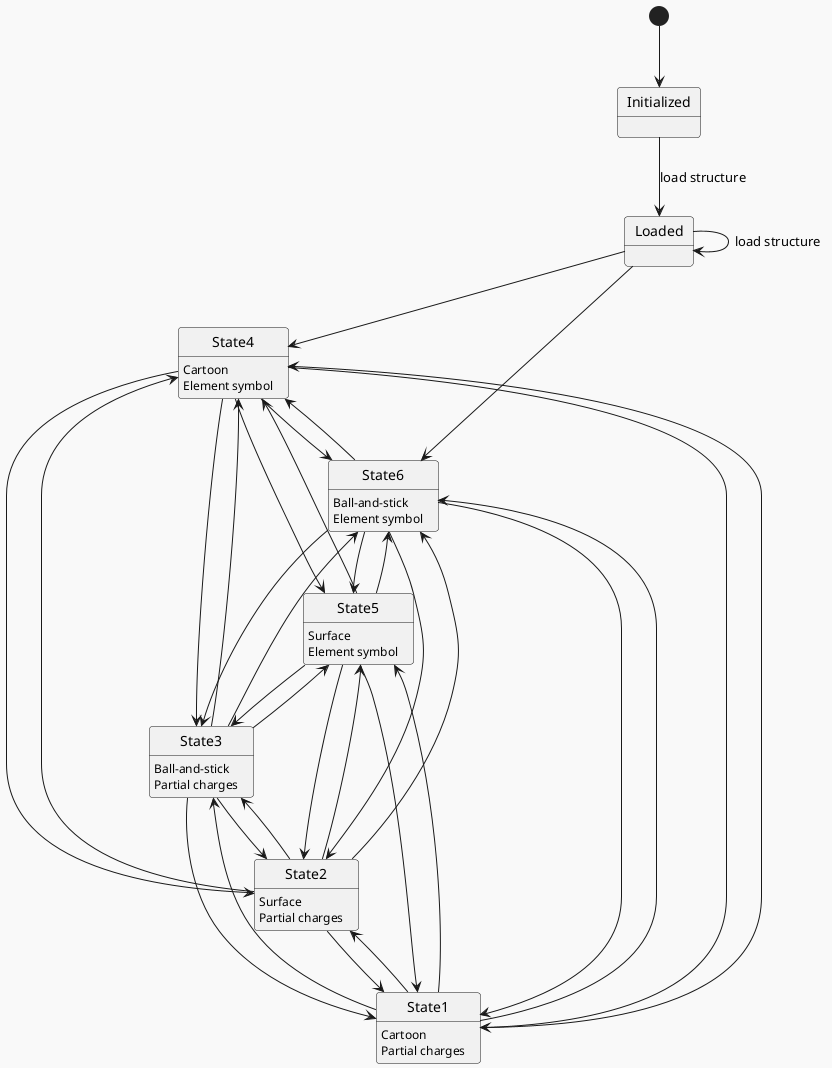 @startuml

!theme mars

[*] --> Initialized

Initialized --> Loaded : load structure
Loaded --> Loaded : load structure

Loaded --> State4
Loaded --> State6

State1 --> State2
State1 --> State3
State1 --> State4
State1 --> State5
State1 --> State6

State2 --> State1
State2 --> State3
State2 --> State4
State2 --> State5
State2 --> State6

State3 --> State1
State3 --> State2
State3 --> State4
State3 --> State5
State3 --> State6

State4 --> State1
State4 --> State2
State4 --> State3
State4 --> State5
State4 --> State6

State5 --> State1
State5 --> State2
State5 --> State3
State5 --> State4
State5 --> State6

State6 --> State1
State6 --> State2
State6 --> State3
State6 --> State4
State6 --> State5

State1: Cartoon
State1: Partial charges

State2: Surface
State2: Partial charges

State3: Ball-and-stick
State3: Partial charges

State4: Cartoon
State4: Element symbol

State5: Surface
State5: Element symbol

State6: Ball-and-stick
State6: Element symbol
@enduml